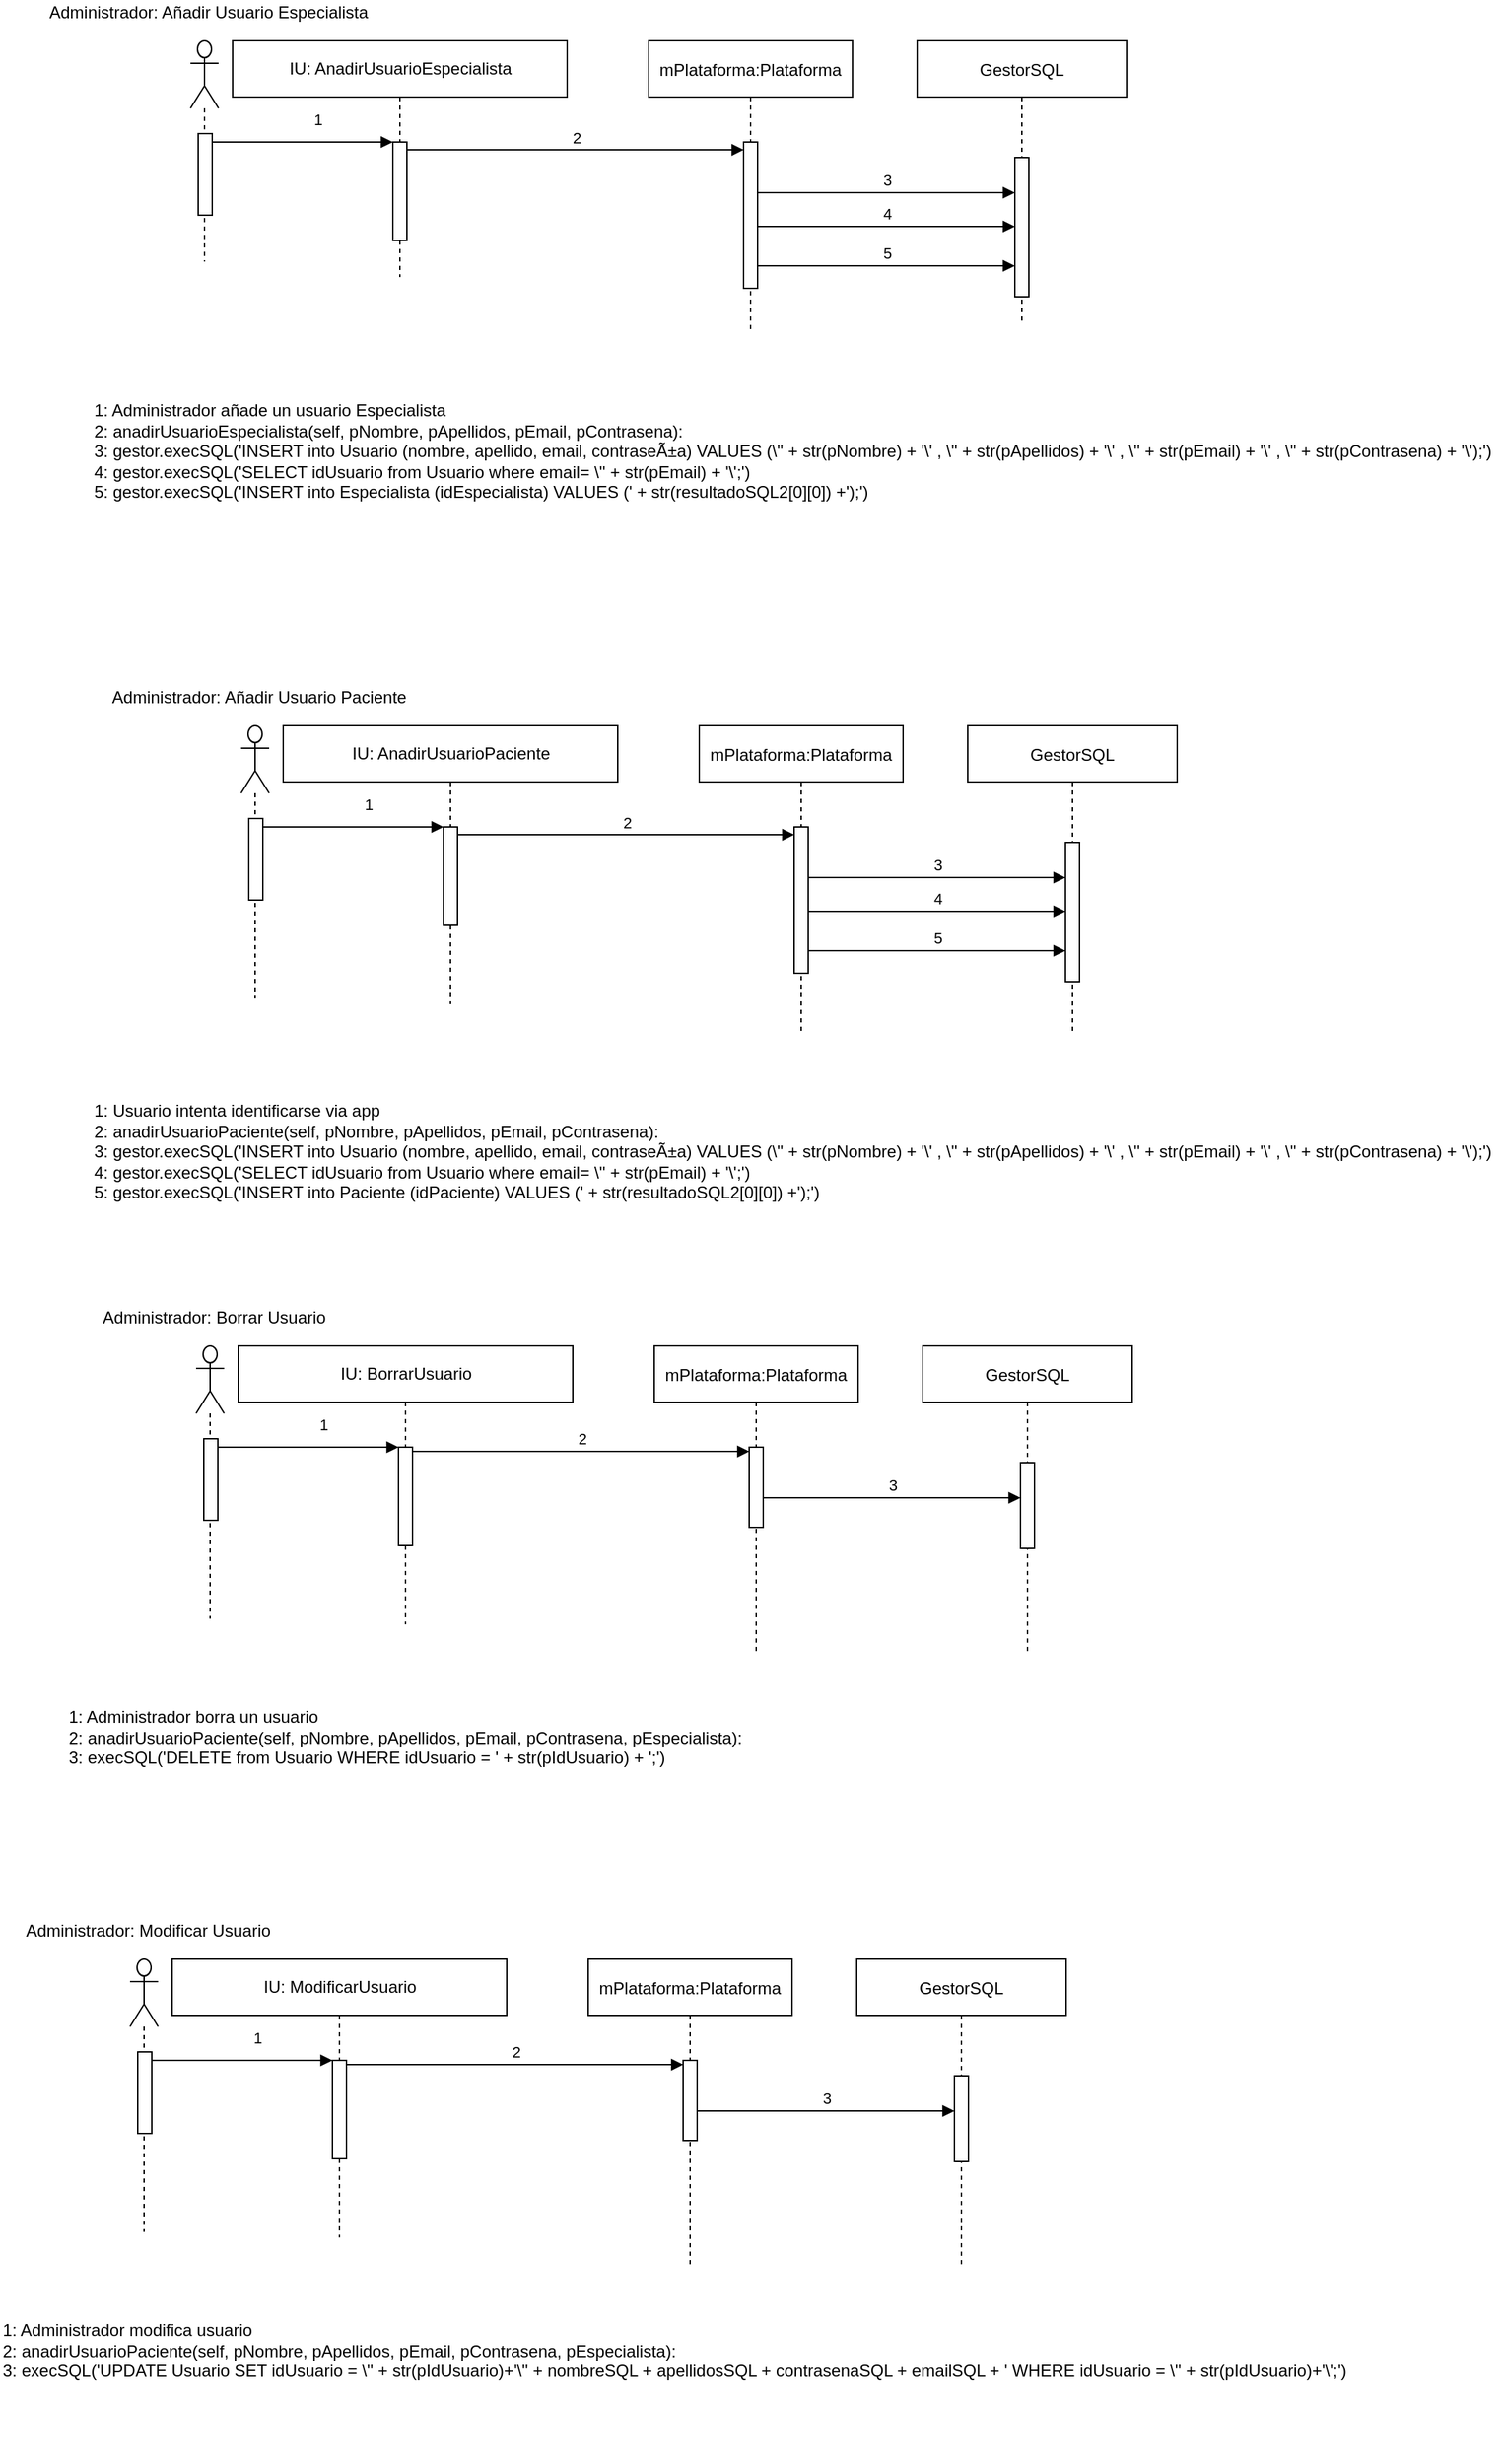 <mxfile version="14.6.13" type="device"><diagram id="2d8JlAMnfl2l_LBs6VGi" name="Page-1"><mxGraphModel dx="2249" dy="-375" grid="0" gridSize="10" guides="1" tooltips="1" connect="1" arrows="1" fold="1" page="1" pageScale="1" pageWidth="827" pageHeight="1169" math="0" shadow="0"><root><mxCell id="0"/><mxCell id="1" parent="0"/><mxCell id="Lq28aBWyQEKYbJpeoMId-1" value="mPlataforma:Plataforma" style="shape=umlLifeline;perimeter=lifelinePerimeter;container=1;collapsible=0;recursiveResize=0;rounded=0;shadow=0;strokeWidth=1;" vertex="1" parent="1"><mxGeometry x="451.5" y="1316" width="145" height="206" as="geometry"/></mxCell><mxCell id="Lq28aBWyQEKYbJpeoMId-2" value="" style="points=[];perimeter=orthogonalPerimeter;rounded=0;shadow=0;strokeWidth=1;" vertex="1" parent="Lq28aBWyQEKYbJpeoMId-1"><mxGeometry x="67.5" y="72" width="10" height="104" as="geometry"/></mxCell><mxCell id="Lq28aBWyQEKYbJpeoMId-3" value="GestorSQL" style="shape=umlLifeline;perimeter=lifelinePerimeter;container=1;collapsible=0;recursiveResize=0;rounded=0;shadow=0;strokeWidth=1;" vertex="1" parent="1"><mxGeometry x="642.5" y="1316" width="149" height="201" as="geometry"/></mxCell><mxCell id="Lq28aBWyQEKYbJpeoMId-4" value="" style="points=[];perimeter=orthogonalPerimeter;rounded=0;shadow=0;strokeWidth=1;" vertex="1" parent="Lq28aBWyQEKYbJpeoMId-3"><mxGeometry x="69.5" y="83" width="10" height="99" as="geometry"/></mxCell><mxCell id="Lq28aBWyQEKYbJpeoMId-5" value="" style="shape=umlLifeline;participant=umlActor;perimeter=lifelinePerimeter;whiteSpace=wrap;html=1;container=1;collapsible=0;recursiveResize=0;verticalAlign=top;spacingTop=36;outlineConnect=0;size=48;" vertex="1" parent="1"><mxGeometry x="125.5" y="1316" width="20" height="157" as="geometry"/></mxCell><mxCell id="Lq28aBWyQEKYbJpeoMId-6" value="" style="html=1;points=[];perimeter=orthogonalPerimeter;" vertex="1" parent="Lq28aBWyQEKYbJpeoMId-5"><mxGeometry x="5.5" y="66" width="10" height="58" as="geometry"/></mxCell><mxCell id="Lq28aBWyQEKYbJpeoMId-7" value="IU: AnadirUsuarioEspecialista" style="shape=umlLifeline;perimeter=lifelinePerimeter;whiteSpace=wrap;html=1;container=1;collapsible=0;recursiveResize=0;outlineConnect=0;" vertex="1" parent="1"><mxGeometry x="155.5" y="1316" width="238" height="168" as="geometry"/></mxCell><mxCell id="Lq28aBWyQEKYbJpeoMId-8" value="" style="html=1;points=[];perimeter=orthogonalPerimeter;" vertex="1" parent="Lq28aBWyQEKYbJpeoMId-7"><mxGeometry x="114" y="72" width="10" height="70" as="geometry"/></mxCell><mxCell id="Lq28aBWyQEKYbJpeoMId-9" value="Administrador: Añadir Usuario Especialista" style="text;html=1;align=center;verticalAlign=middle;resizable=0;points=[];autosize=1;strokeColor=none;" vertex="1" parent="1"><mxGeometry x="19" y="1287" width="237" height="18" as="geometry"/></mxCell><mxCell id="Lq28aBWyQEKYbJpeoMId-10" value="1" style="html=1;verticalAlign=bottom;endArrow=block;entryX=0;entryY=0;" edge="1" parent="1" source="Lq28aBWyQEKYbJpeoMId-6" target="Lq28aBWyQEKYbJpeoMId-8"><mxGeometry x="0.171" y="7" relative="1" as="geometry"><mxPoint x="155.5" y="1388" as="sourcePoint"/><mxPoint as="offset"/></mxGeometry></mxCell><mxCell id="Lq28aBWyQEKYbJpeoMId-11" value="&lt;div style=&quot;text-align: justify&quot;&gt;&lt;span&gt;1: Administrador añade un usuario Especialista&lt;/span&gt;&lt;/div&gt;&lt;div style=&quot;text-align: justify&quot;&gt;&lt;/div&gt;&lt;span style=&quot;text-align: justify&quot;&gt;2: anadirUsuarioEspecialista(self, pNombre, pApellidos, pEmail, pContrasena):&lt;br&gt;3:&amp;nbsp;&lt;/span&gt;&lt;span style=&quot;text-align: justify&quot;&gt;gestor.execSQL('INSERT into Usuario (nombre, apellido, email, contraseÃ±a) VALUES (\'' + str(pNombre) + '\' , \'' + str(pApellidos) + '\' , \'' + str(pEmail) + '\' , \'' + str(pContrasena) + '\');')&lt;br&gt;4:&amp;nbsp;&lt;/span&gt;&lt;span style=&quot;text-align: justify&quot;&gt;gestor.execSQL('SELECT idUsuario from Usuario where email= \'' + str(pEmail) + '\';')&lt;br&gt;5:&amp;nbsp;&lt;/span&gt;&lt;span style=&quot;text-align: justify&quot;&gt;gestor.execSQL(&lt;/span&gt;&lt;span style=&quot;text-align: justify&quot;&gt;'INSERT into Especialista (idEspecialista) VALUES (' + str(resultadoSQL2[0][0]) +');')&lt;/span&gt;&lt;span style=&quot;text-align: justify&quot;&gt;&lt;br&gt;&lt;/span&gt;&lt;span style=&quot;text-align: justify&quot;&gt;&lt;div&gt;&lt;br&gt;&lt;/div&gt;&lt;/span&gt;" style="text;html=1;align=left;verticalAlign=middle;resizable=0;points=[];autosize=1;strokeColor=none;" vertex="1" parent="1"><mxGeometry x="55" y="1571" width="1004" height="88" as="geometry"/></mxCell><mxCell id="Lq28aBWyQEKYbJpeoMId-12" value="2" style="html=1;verticalAlign=bottom;endArrow=block;entryX=0.002;entryY=0.053;entryDx=0;entryDy=0;entryPerimeter=0;" edge="1" parent="1" source="Lq28aBWyQEKYbJpeoMId-8" target="Lq28aBWyQEKYbJpeoMId-2"><mxGeometry width="80" relative="1" as="geometry"><mxPoint x="241.5" y="1391" as="sourcePoint"/><mxPoint x="321.5" y="1391" as="targetPoint"/></mxGeometry></mxCell><mxCell id="Lq28aBWyQEKYbJpeoMId-13" value="3" style="html=1;verticalAlign=bottom;endArrow=block;" edge="1" parent="1" source="Lq28aBWyQEKYbJpeoMId-2" target="Lq28aBWyQEKYbJpeoMId-4"><mxGeometry width="80" relative="1" as="geometry"><mxPoint x="357" y="1657" as="sourcePoint"/><mxPoint x="703" y="1428" as="targetPoint"/><Array as="points"><mxPoint x="651" y="1424"/></Array></mxGeometry></mxCell><mxCell id="Lq28aBWyQEKYbJpeoMId-14" value="4" style="html=1;verticalAlign=bottom;endArrow=block;" edge="1" parent="1" source="Lq28aBWyQEKYbJpeoMId-2" target="Lq28aBWyQEKYbJpeoMId-4"><mxGeometry width="80" relative="1" as="geometry"><mxPoint x="529.5" y="1448" as="sourcePoint"/><mxPoint x="712.5" y="1448" as="targetPoint"/><Array as="points"><mxPoint x="651.5" y="1448"/></Array></mxGeometry></mxCell><mxCell id="Lq28aBWyQEKYbJpeoMId-15" value="5" style="html=1;verticalAlign=bottom;endArrow=block;" edge="1" parent="1" source="Lq28aBWyQEKYbJpeoMId-2" target="Lq28aBWyQEKYbJpeoMId-4"><mxGeometry width="80" relative="1" as="geometry"><mxPoint x="529.5" y="1476" as="sourcePoint"/><mxPoint x="712.5" y="1476" as="targetPoint"/><Array as="points"><mxPoint x="651.5" y="1476"/></Array></mxGeometry></mxCell><mxCell id="Lq28aBWyQEKYbJpeoMId-16" value="mPlataforma:Plataforma" style="shape=umlLifeline;perimeter=lifelinePerimeter;container=1;collapsible=0;recursiveResize=0;rounded=0;shadow=0;strokeWidth=1;" vertex="1" parent="1"><mxGeometry x="487.5" y="1803" width="145" height="220" as="geometry"/></mxCell><mxCell id="Lq28aBWyQEKYbJpeoMId-17" value="" style="points=[];perimeter=orthogonalPerimeter;rounded=0;shadow=0;strokeWidth=1;" vertex="1" parent="Lq28aBWyQEKYbJpeoMId-16"><mxGeometry x="67.5" y="72" width="10" height="104" as="geometry"/></mxCell><mxCell id="Lq28aBWyQEKYbJpeoMId-18" value="GestorSQL" style="shape=umlLifeline;perimeter=lifelinePerimeter;container=1;collapsible=0;recursiveResize=0;rounded=0;shadow=0;strokeWidth=1;" vertex="1" parent="1"><mxGeometry x="678.5" y="1803" width="149" height="219" as="geometry"/></mxCell><mxCell id="Lq28aBWyQEKYbJpeoMId-19" value="" style="points=[];perimeter=orthogonalPerimeter;rounded=0;shadow=0;strokeWidth=1;" vertex="1" parent="Lq28aBWyQEKYbJpeoMId-18"><mxGeometry x="69.5" y="83" width="10" height="99" as="geometry"/></mxCell><mxCell id="Lq28aBWyQEKYbJpeoMId-20" value="" style="shape=umlLifeline;participant=umlActor;perimeter=lifelinePerimeter;whiteSpace=wrap;html=1;container=1;collapsible=0;recursiveResize=0;verticalAlign=top;spacingTop=36;outlineConnect=0;size=48;" vertex="1" parent="1"><mxGeometry x="161.5" y="1803" width="20" height="194" as="geometry"/></mxCell><mxCell id="Lq28aBWyQEKYbJpeoMId-21" value="" style="html=1;points=[];perimeter=orthogonalPerimeter;" vertex="1" parent="Lq28aBWyQEKYbJpeoMId-20"><mxGeometry x="5.5" y="66" width="10" height="58" as="geometry"/></mxCell><mxCell id="Lq28aBWyQEKYbJpeoMId-22" value="IU: AnadirUsuarioPaciente" style="shape=umlLifeline;perimeter=lifelinePerimeter;whiteSpace=wrap;html=1;container=1;collapsible=0;recursiveResize=0;outlineConnect=0;" vertex="1" parent="1"><mxGeometry x="191.5" y="1803" width="238" height="198" as="geometry"/></mxCell><mxCell id="Lq28aBWyQEKYbJpeoMId-23" value="" style="html=1;points=[];perimeter=orthogonalPerimeter;" vertex="1" parent="Lq28aBWyQEKYbJpeoMId-22"><mxGeometry x="114" y="72" width="10" height="70" as="geometry"/></mxCell><mxCell id="Lq28aBWyQEKYbJpeoMId-24" value="Administrador: Añadir Usuario Paciente" style="text;html=1;align=center;verticalAlign=middle;resizable=0;points=[];autosize=1;strokeColor=none;" vertex="1" parent="1"><mxGeometry x="64" y="1774" width="219" height="18" as="geometry"/></mxCell><mxCell id="Lq28aBWyQEKYbJpeoMId-25" value="1" style="html=1;verticalAlign=bottom;endArrow=block;entryX=0;entryY=0;" edge="1" parent="1" source="Lq28aBWyQEKYbJpeoMId-21" target="Lq28aBWyQEKYbJpeoMId-23"><mxGeometry x="0.171" y="7" relative="1" as="geometry"><mxPoint x="191.5" y="1875" as="sourcePoint"/><mxPoint as="offset"/></mxGeometry></mxCell><mxCell id="Lq28aBWyQEKYbJpeoMId-26" value="&lt;div style=&quot;text-align: justify&quot;&gt;&lt;span&gt;1: Usuario intenta identificarse via app&lt;/span&gt;&lt;/div&gt;&lt;div style=&quot;text-align: justify&quot;&gt;&lt;/div&gt;&lt;span style=&quot;text-align: justify&quot;&gt;2: anadirUsuarioPaciente(self, pNombre, pApellidos, pEmail, pContrasena):&lt;br&gt;3:&amp;nbsp;&lt;/span&gt;&lt;span style=&quot;text-align: justify&quot;&gt;gestor.execSQL('INSERT into Usuario (nombre, apellido, email, contraseÃ±a) VALUES (\'' + str(pNombre) + '\' , \'' + str(pApellidos) + '\' , \'' + str(pEmail) + '\' , \'' + str(pContrasena) + '\');')&lt;br&gt;4:&amp;nbsp;&lt;/span&gt;&lt;span style=&quot;text-align: justify&quot;&gt;gestor.execSQL('SELECT idUsuario from Usuario where email= \'' + str(pEmail) + '\';')&lt;br&gt;5:&amp;nbsp;&lt;/span&gt;&lt;span style=&quot;text-align: justify&quot;&gt;gestor.execSQL(&lt;/span&gt;&lt;span style=&quot;text-align: justify&quot;&gt;'INSERT into Paciente (idPaciente) VALUES (' + str(resultadoSQL2[0][0]) +');')&lt;/span&gt;&lt;span style=&quot;text-align: justify&quot;&gt;&lt;br&gt;&lt;/span&gt;&lt;span style=&quot;text-align: justify&quot;&gt;&lt;div&gt;&lt;br&gt;&lt;/div&gt;&lt;/span&gt;" style="text;html=1;align=left;verticalAlign=middle;resizable=0;points=[];autosize=1;strokeColor=none;" vertex="1" parent="1"><mxGeometry x="55" y="2069" width="1004" height="88" as="geometry"/></mxCell><mxCell id="Lq28aBWyQEKYbJpeoMId-27" value="2" style="html=1;verticalAlign=bottom;endArrow=block;entryX=0.002;entryY=0.053;entryDx=0;entryDy=0;entryPerimeter=0;" edge="1" parent="1" source="Lq28aBWyQEKYbJpeoMId-23" target="Lq28aBWyQEKYbJpeoMId-17"><mxGeometry width="80" relative="1" as="geometry"><mxPoint x="277.5" y="1878" as="sourcePoint"/><mxPoint x="357.5" y="1878" as="targetPoint"/></mxGeometry></mxCell><mxCell id="Lq28aBWyQEKYbJpeoMId-28" value="3" style="html=1;verticalAlign=bottom;endArrow=block;" edge="1" parent="1" source="Lq28aBWyQEKYbJpeoMId-17" target="Lq28aBWyQEKYbJpeoMId-19"><mxGeometry width="80" relative="1" as="geometry"><mxPoint x="393" y="2144" as="sourcePoint"/><mxPoint x="739" y="1915" as="targetPoint"/><Array as="points"><mxPoint x="687" y="1911"/></Array></mxGeometry></mxCell><mxCell id="Lq28aBWyQEKYbJpeoMId-29" value="4" style="html=1;verticalAlign=bottom;endArrow=block;" edge="1" parent="1" source="Lq28aBWyQEKYbJpeoMId-17" target="Lq28aBWyQEKYbJpeoMId-19"><mxGeometry width="80" relative="1" as="geometry"><mxPoint x="565.5" y="1935" as="sourcePoint"/><mxPoint x="748.5" y="1935" as="targetPoint"/><Array as="points"><mxPoint x="687.5" y="1935"/></Array></mxGeometry></mxCell><mxCell id="Lq28aBWyQEKYbJpeoMId-30" value="5" style="html=1;verticalAlign=bottom;endArrow=block;" edge="1" parent="1" source="Lq28aBWyQEKYbJpeoMId-17" target="Lq28aBWyQEKYbJpeoMId-19"><mxGeometry width="80" relative="1" as="geometry"><mxPoint x="565.5" y="1963" as="sourcePoint"/><mxPoint x="748.5" y="1963" as="targetPoint"/><Array as="points"><mxPoint x="687.5" y="1963"/></Array></mxGeometry></mxCell><mxCell id="Lq28aBWyQEKYbJpeoMId-31" value="mPlataforma:Plataforma" style="shape=umlLifeline;perimeter=lifelinePerimeter;container=1;collapsible=0;recursiveResize=0;rounded=0;shadow=0;strokeWidth=1;" vertex="1" parent="1"><mxGeometry x="455.5" y="2244" width="145" height="220" as="geometry"/></mxCell><mxCell id="Lq28aBWyQEKYbJpeoMId-32" value="" style="points=[];perimeter=orthogonalPerimeter;rounded=0;shadow=0;strokeWidth=1;" vertex="1" parent="Lq28aBWyQEKYbJpeoMId-31"><mxGeometry x="67.5" y="72" width="10" height="57" as="geometry"/></mxCell><mxCell id="Lq28aBWyQEKYbJpeoMId-33" value="GestorSQL" style="shape=umlLifeline;perimeter=lifelinePerimeter;container=1;collapsible=0;recursiveResize=0;rounded=0;shadow=0;strokeWidth=1;" vertex="1" parent="1"><mxGeometry x="646.5" y="2244" width="149" height="219" as="geometry"/></mxCell><mxCell id="Lq28aBWyQEKYbJpeoMId-34" value="" style="points=[];perimeter=orthogonalPerimeter;rounded=0;shadow=0;strokeWidth=1;" vertex="1" parent="Lq28aBWyQEKYbJpeoMId-33"><mxGeometry x="69.5" y="83" width="10" height="61" as="geometry"/></mxCell><mxCell id="Lq28aBWyQEKYbJpeoMId-35" value="" style="shape=umlLifeline;participant=umlActor;perimeter=lifelinePerimeter;whiteSpace=wrap;html=1;container=1;collapsible=0;recursiveResize=0;verticalAlign=top;spacingTop=36;outlineConnect=0;size=48;" vertex="1" parent="1"><mxGeometry x="129.5" y="2244" width="20" height="194" as="geometry"/></mxCell><mxCell id="Lq28aBWyQEKYbJpeoMId-36" value="" style="html=1;points=[];perimeter=orthogonalPerimeter;" vertex="1" parent="Lq28aBWyQEKYbJpeoMId-35"><mxGeometry x="5.5" y="66" width="10" height="58" as="geometry"/></mxCell><mxCell id="Lq28aBWyQEKYbJpeoMId-37" value="IU: BorrarUsuario" style="shape=umlLifeline;perimeter=lifelinePerimeter;whiteSpace=wrap;html=1;container=1;collapsible=0;recursiveResize=0;outlineConnect=0;" vertex="1" parent="1"><mxGeometry x="159.5" y="2244" width="238" height="198" as="geometry"/></mxCell><mxCell id="Lq28aBWyQEKYbJpeoMId-38" value="" style="html=1;points=[];perimeter=orthogonalPerimeter;" vertex="1" parent="Lq28aBWyQEKYbJpeoMId-37"><mxGeometry x="114" y="72" width="10" height="70" as="geometry"/></mxCell><mxCell id="Lq28aBWyQEKYbJpeoMId-39" value="Administrador: Borrar Usuario" style="text;html=1;align=center;verticalAlign=middle;resizable=0;points=[];autosize=1;strokeColor=none;" vertex="1" parent="1"><mxGeometry x="57" y="2215" width="169" height="18" as="geometry"/></mxCell><mxCell id="Lq28aBWyQEKYbJpeoMId-40" value="1" style="html=1;verticalAlign=bottom;endArrow=block;entryX=0;entryY=0;" edge="1" parent="1" source="Lq28aBWyQEKYbJpeoMId-36" target="Lq28aBWyQEKYbJpeoMId-38"><mxGeometry x="0.171" y="7" relative="1" as="geometry"><mxPoint x="159.5" y="2316" as="sourcePoint"/><mxPoint as="offset"/></mxGeometry></mxCell><mxCell id="Lq28aBWyQEKYbJpeoMId-41" value="2" style="html=1;verticalAlign=bottom;endArrow=block;entryX=0.002;entryY=0.053;entryDx=0;entryDy=0;entryPerimeter=0;" edge="1" parent="1" source="Lq28aBWyQEKYbJpeoMId-38" target="Lq28aBWyQEKYbJpeoMId-32"><mxGeometry width="80" relative="1" as="geometry"><mxPoint x="245.5" y="2319" as="sourcePoint"/><mxPoint x="325.5" y="2319" as="targetPoint"/></mxGeometry></mxCell><mxCell id="Lq28aBWyQEKYbJpeoMId-42" value="3" style="html=1;verticalAlign=bottom;endArrow=block;" edge="1" parent="1" source="Lq28aBWyQEKYbJpeoMId-32" target="Lq28aBWyQEKYbJpeoMId-34"><mxGeometry width="80" relative="1" as="geometry"><mxPoint x="361" y="2585" as="sourcePoint"/><mxPoint x="707" y="2356" as="targetPoint"/><Array as="points"><mxPoint x="655" y="2352"/></Array></mxGeometry></mxCell><mxCell id="Lq28aBWyQEKYbJpeoMId-43" value="&lt;div style=&quot;text-align: justify&quot;&gt;&lt;span&gt;1: Administrador borra un usuario&lt;/span&gt;&lt;/div&gt;&lt;div style=&quot;text-align: justify&quot;&gt;&lt;/div&gt;&lt;span style=&quot;text-align: justify&quot;&gt;2: anadirUsuarioPaciente(self, pNombre, pApellidos, pEmail, pContrasena, pEspecialista):&lt;br&gt;3:&amp;nbsp;&lt;/span&gt;&lt;span style=&quot;text-align: justify&quot;&gt;&lt;/span&gt;&lt;span style=&quot;text-align: justify&quot;&gt;execSQL(&lt;/span&gt;&lt;span style=&quot;text-align: justify&quot;&gt;'DELETE from Usuario WHERE idUsuario = ' + str(pIdUsuario) + ';')&lt;/span&gt;&lt;span style=&quot;text-align: justify&quot;&gt;&lt;br&gt;&lt;/span&gt;&lt;span style=&quot;text-align: justify&quot;&gt;&lt;div&gt;&lt;br&gt;&lt;/div&gt;&lt;/span&gt;&lt;span style=&quot;text-align: justify&quot;&gt;&lt;br&gt;&lt;/span&gt;&lt;span style=&quot;text-align: justify&quot;&gt;&lt;div&gt;&lt;br&gt;&lt;/div&gt;&lt;/span&gt;&lt;span style=&quot;text-align: justify&quot;&gt;&lt;div&gt;&lt;br&gt;&lt;/div&gt;&lt;/span&gt;" style="text;html=1;align=left;verticalAlign=middle;resizable=0;points=[];autosize=1;strokeColor=none;" vertex="1" parent="1"><mxGeometry x="37" y="2500" width="489" height="102" as="geometry"/></mxCell><mxCell id="Lq28aBWyQEKYbJpeoMId-44" value="mPlataforma:Plataforma" style="shape=umlLifeline;perimeter=lifelinePerimeter;container=1;collapsible=0;recursiveResize=0;rounded=0;shadow=0;strokeWidth=1;" vertex="1" parent="1"><mxGeometry x="408.5" y="2680" width="145" height="220" as="geometry"/></mxCell><mxCell id="Lq28aBWyQEKYbJpeoMId-45" value="" style="points=[];perimeter=orthogonalPerimeter;rounded=0;shadow=0;strokeWidth=1;" vertex="1" parent="Lq28aBWyQEKYbJpeoMId-44"><mxGeometry x="67.5" y="72" width="10" height="57" as="geometry"/></mxCell><mxCell id="Lq28aBWyQEKYbJpeoMId-46" value="GestorSQL" style="shape=umlLifeline;perimeter=lifelinePerimeter;container=1;collapsible=0;recursiveResize=0;rounded=0;shadow=0;strokeWidth=1;" vertex="1" parent="1"><mxGeometry x="599.5" y="2680" width="149" height="219" as="geometry"/></mxCell><mxCell id="Lq28aBWyQEKYbJpeoMId-47" value="" style="points=[];perimeter=orthogonalPerimeter;rounded=0;shadow=0;strokeWidth=1;" vertex="1" parent="Lq28aBWyQEKYbJpeoMId-46"><mxGeometry x="69.5" y="83" width="10" height="61" as="geometry"/></mxCell><mxCell id="Lq28aBWyQEKYbJpeoMId-48" value="" style="shape=umlLifeline;participant=umlActor;perimeter=lifelinePerimeter;whiteSpace=wrap;html=1;container=1;collapsible=0;recursiveResize=0;verticalAlign=top;spacingTop=36;outlineConnect=0;size=48;" vertex="1" parent="1"><mxGeometry x="82.5" y="2680" width="20" height="194" as="geometry"/></mxCell><mxCell id="Lq28aBWyQEKYbJpeoMId-49" value="" style="html=1;points=[];perimeter=orthogonalPerimeter;" vertex="1" parent="Lq28aBWyQEKYbJpeoMId-48"><mxGeometry x="5.5" y="66" width="10" height="58" as="geometry"/></mxCell><mxCell id="Lq28aBWyQEKYbJpeoMId-50" value="IU: ModificarUsuario" style="shape=umlLifeline;perimeter=lifelinePerimeter;whiteSpace=wrap;html=1;container=1;collapsible=0;recursiveResize=0;outlineConnect=0;" vertex="1" parent="1"><mxGeometry x="112.5" y="2680" width="238" height="198" as="geometry"/></mxCell><mxCell id="Lq28aBWyQEKYbJpeoMId-51" value="" style="html=1;points=[];perimeter=orthogonalPerimeter;" vertex="1" parent="Lq28aBWyQEKYbJpeoMId-50"><mxGeometry x="114" y="72" width="10" height="70" as="geometry"/></mxCell><mxCell id="Lq28aBWyQEKYbJpeoMId-52" value="Administrador: Modificar Usuario" style="text;html=1;align=center;verticalAlign=middle;resizable=0;points=[];autosize=1;strokeColor=none;" vertex="1" parent="1"><mxGeometry x="3" y="2651" width="184" height="18" as="geometry"/></mxCell><mxCell id="Lq28aBWyQEKYbJpeoMId-53" value="1" style="html=1;verticalAlign=bottom;endArrow=block;entryX=0;entryY=0;" edge="1" parent="1" source="Lq28aBWyQEKYbJpeoMId-49" target="Lq28aBWyQEKYbJpeoMId-51"><mxGeometry x="0.171" y="7" relative="1" as="geometry"><mxPoint x="112.5" y="2752" as="sourcePoint"/><mxPoint as="offset"/></mxGeometry></mxCell><mxCell id="Lq28aBWyQEKYbJpeoMId-54" value="2" style="html=1;verticalAlign=bottom;endArrow=block;entryX=0.002;entryY=0.053;entryDx=0;entryDy=0;entryPerimeter=0;" edge="1" parent="1" source="Lq28aBWyQEKYbJpeoMId-51" target="Lq28aBWyQEKYbJpeoMId-45"><mxGeometry width="80" relative="1" as="geometry"><mxPoint x="198.5" y="2755" as="sourcePoint"/><mxPoint x="278.5" y="2755" as="targetPoint"/></mxGeometry></mxCell><mxCell id="Lq28aBWyQEKYbJpeoMId-55" value="3" style="html=1;verticalAlign=bottom;endArrow=block;" edge="1" parent="1" source="Lq28aBWyQEKYbJpeoMId-45" target="Lq28aBWyQEKYbJpeoMId-47"><mxGeometry width="80" relative="1" as="geometry"><mxPoint x="314" y="3021" as="sourcePoint"/><mxPoint x="660" y="2792" as="targetPoint"/><Array as="points"><mxPoint x="608" y="2788"/></Array></mxGeometry></mxCell><mxCell id="Lq28aBWyQEKYbJpeoMId-56" value="&lt;div style=&quot;text-align: justify&quot;&gt;&lt;span&gt;1: Administrador modifica usuario&lt;/span&gt;&lt;/div&gt;&lt;div style=&quot;text-align: justify&quot;&gt;&lt;/div&gt;&lt;span style=&quot;text-align: justify&quot;&gt;2: anadirUsuarioPaciente(self, pNombre, pApellidos, pEmail, pContrasena, pEspecialista):&lt;br&gt;3:&amp;nbsp;&lt;/span&gt;&lt;span style=&quot;text-align: justify&quot;&gt;execSQL('UPDATE Usuario SET idUsuario = \'' + str(pIdUsuario)+'\'' + nombreSQL + apellidosSQL + contrasenaSQL + emailSQL + ' WHERE idUsuario = \'' + str(pIdUsuario)+'\';')&lt;br&gt;&lt;/span&gt;&lt;span style=&quot;text-align: justify&quot;&gt;&lt;br&gt;&lt;/span&gt;&lt;span style=&quot;text-align: justify&quot;&gt;&lt;br&gt;&lt;/span&gt;&lt;span style=&quot;text-align: justify&quot;&gt;&lt;div&gt;&lt;br&gt;&lt;/div&gt;&lt;/span&gt;&lt;span style=&quot;text-align: justify&quot;&gt;&lt;div&gt;&lt;br&gt;&lt;/div&gt;&lt;/span&gt;" style="text;html=1;align=left;verticalAlign=middle;resizable=0;points=[];autosize=1;strokeColor=none;" vertex="1" parent="1"><mxGeometry x="-10" y="2936" width="966" height="102" as="geometry"/></mxCell></root></mxGraphModel></diagram></mxfile>
